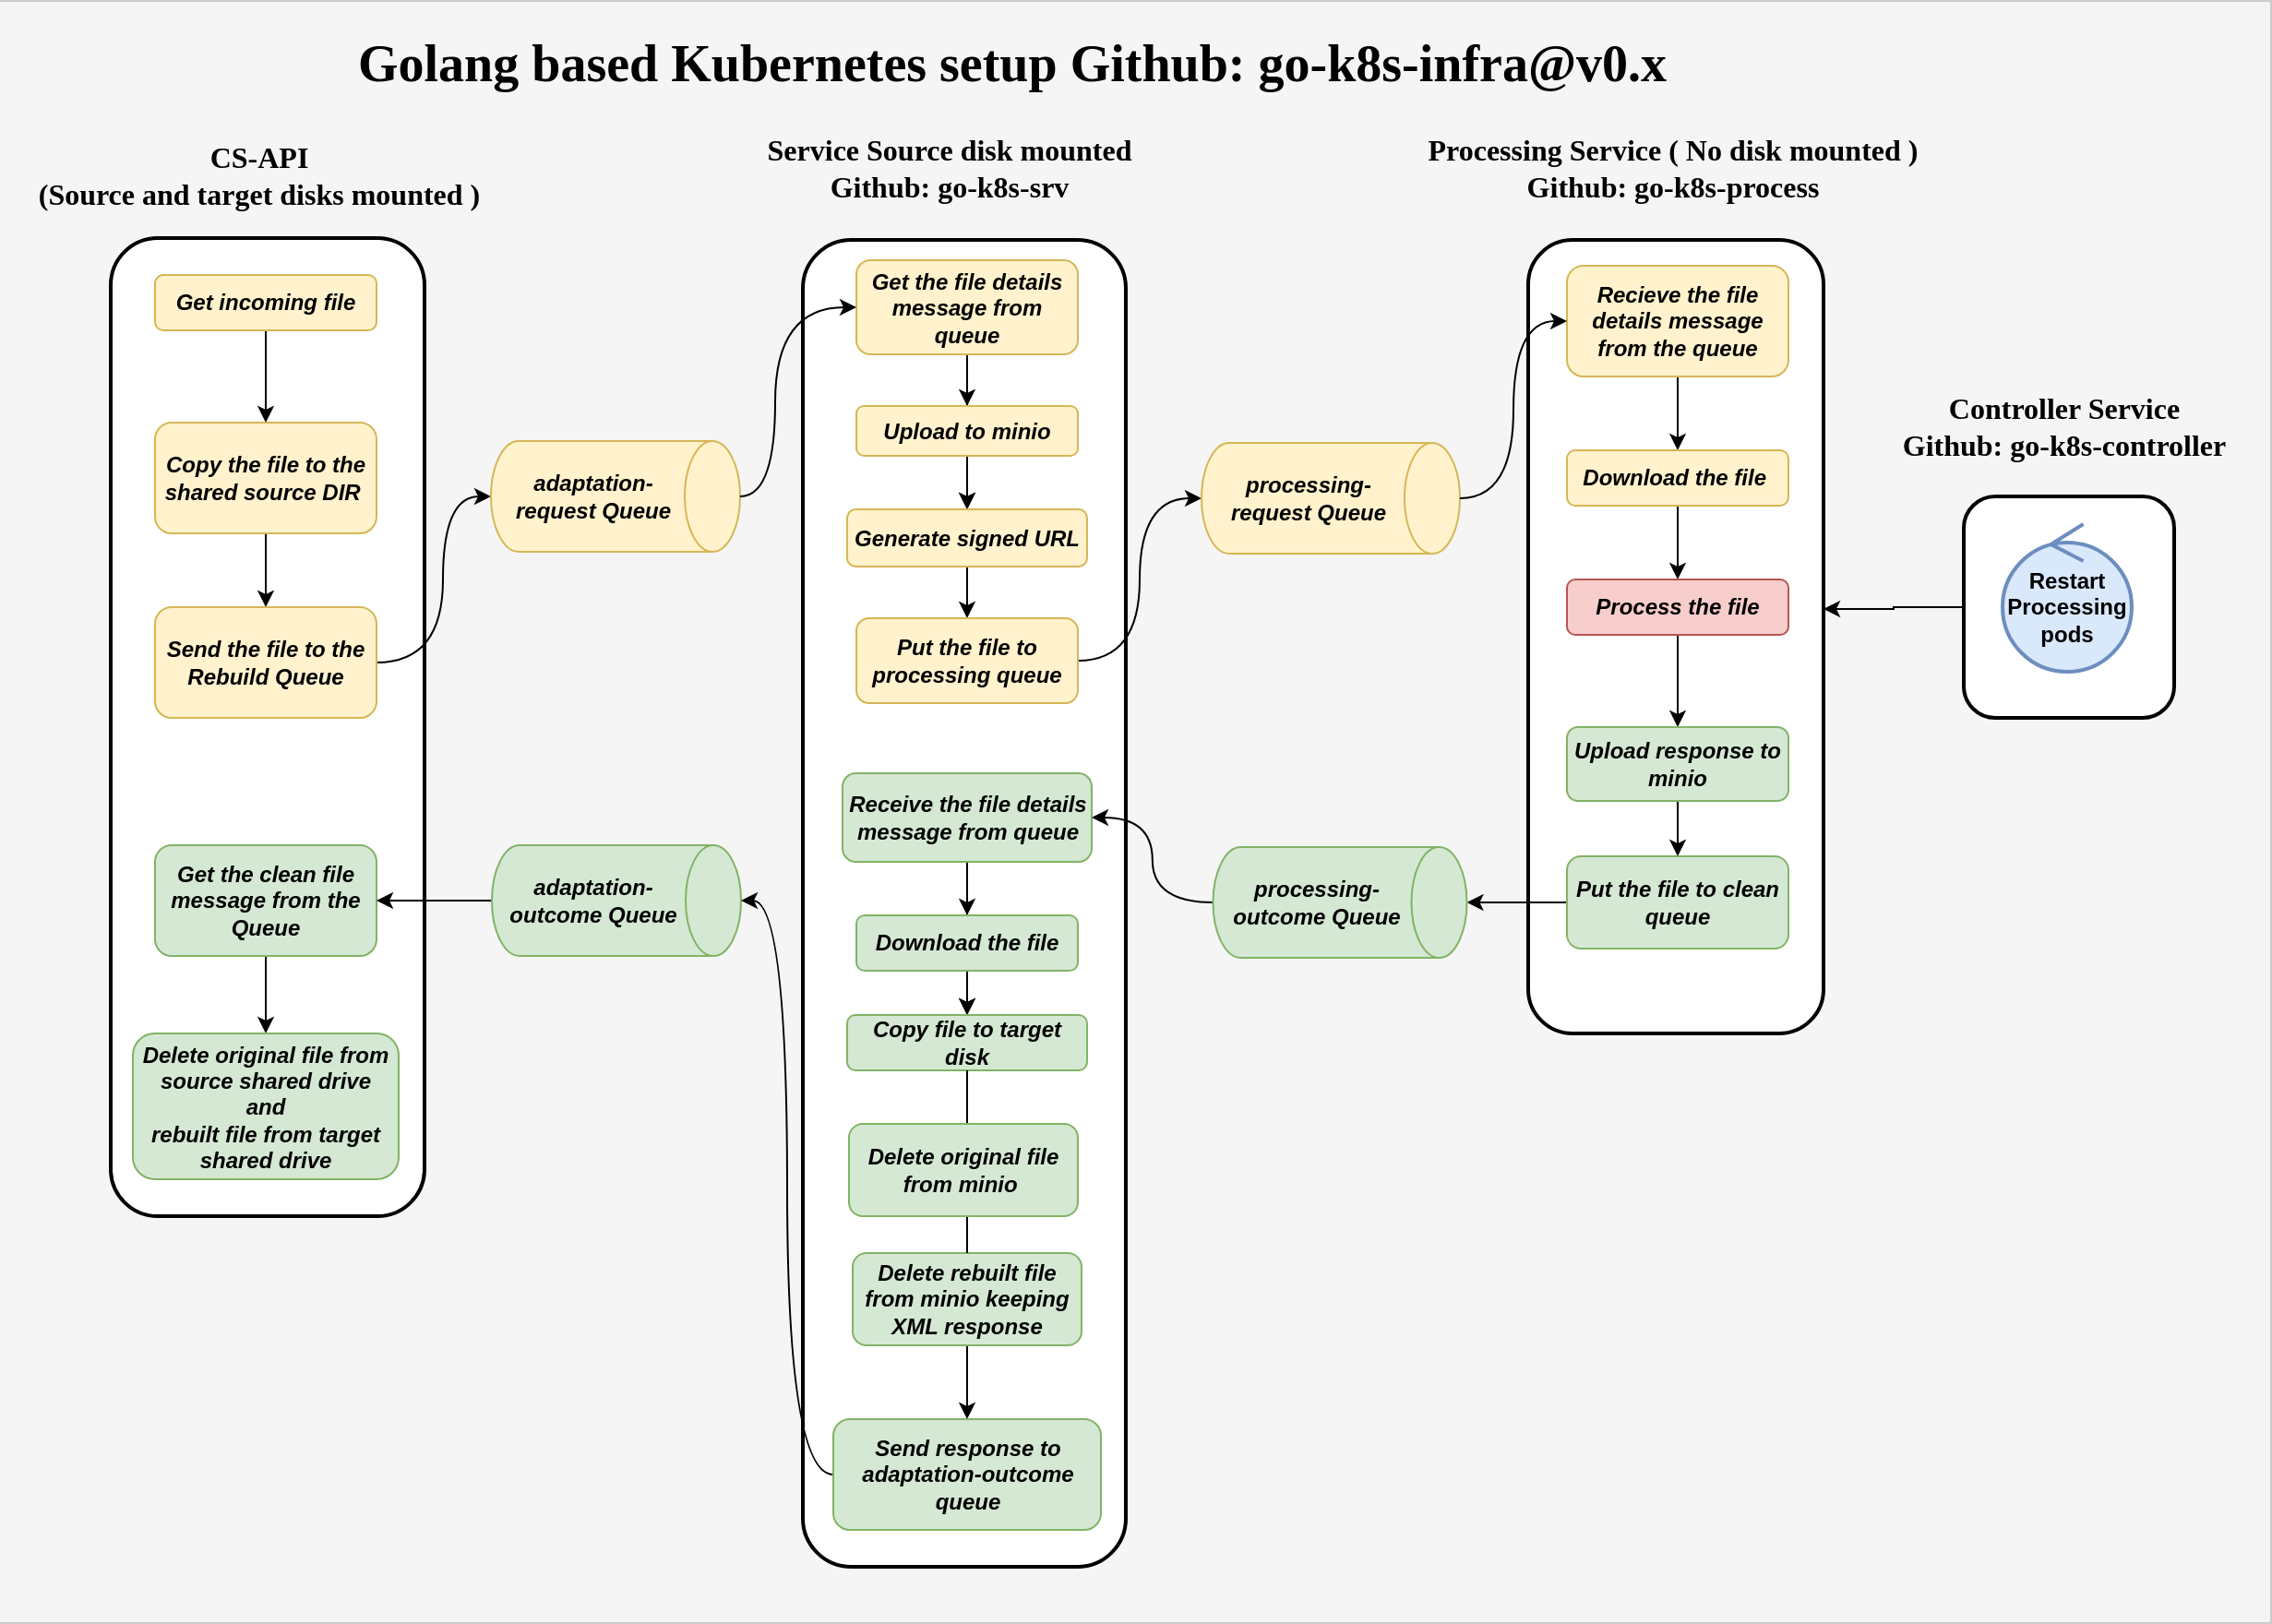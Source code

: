 <mxfile version="14.6.9" type="device"><diagram id="OUAB6stlO3h3QkFjpMtZ" name="Page-1"><mxGraphModel dx="1796" dy="557" grid="1" gridSize="10" guides="1" tooltips="1" connect="1" arrows="1" fold="1" page="1" pageScale="1" pageWidth="850" pageHeight="1100" background="#CCCCCC" math="0" shadow="0"><root><mxCell id="0"/><mxCell id="1" parent="0"/><mxCell id="8nz4fsZNWgNRAmKSpirQ-5" value="" style="whiteSpace=wrap;html=1;direction=south;rounded=0;fontSize=16;fontStyle=1;fillColor=#f5f5f5;fontColor=#333333;strokeColor=none;" parent="1" vertex="1"><mxGeometry x="-620" y="12" width="1230" height="878" as="geometry"/></mxCell><mxCell id="ihkriPqbjsbeXzbRZ3fG-43" style="edgeStyle=orthogonalEdgeStyle;rounded=0;orthogonalLoop=1;jettySize=auto;html=1;exitX=0.5;exitY=1;exitDx=0;exitDy=0;entryX=0.465;entryY=0;entryDx=0;entryDy=0;entryPerimeter=0;" parent="1" source="8nz4fsZNWgNRAmKSpirQ-2" target="aMTZvYFQ-nULHS5TjH6o-54" edge="1"><mxGeometry relative="1" as="geometry"/></mxCell><mxCell id="8nz4fsZNWgNRAmKSpirQ-2" value="" style="whiteSpace=wrap;html=1;direction=south;rounded=1;strokeWidth=2;" parent="1" vertex="1"><mxGeometry x="444" y="280" width="114" height="120" as="geometry"/></mxCell><mxCell id="aMTZvYFQ-nULHS5TjH6o-3" value="" style="whiteSpace=wrap;html=1;direction=south;rounded=1;strokeWidth=2;" parent="1" vertex="1"><mxGeometry x="-560" y="140" width="170" height="530" as="geometry"/></mxCell><mxCell id="aMTZvYFQ-nULHS5TjH6o-39" style="edgeStyle=orthogonalEdgeStyle;orthogonalLoop=1;jettySize=auto;html=1;curved=1;" parent="1" source="aMTZvYFQ-nULHS5TjH6o-4" target="aMTZvYFQ-nULHS5TjH6o-5" edge="1"><mxGeometry relative="1" as="geometry"/></mxCell><mxCell id="aMTZvYFQ-nULHS5TjH6o-4" value="Get incoming file" style="whiteSpace=wrap;html=1;fillColor=#fff2cc;strokeColor=#d6b656;labelBackgroundColor=none;fontStyle=3;fontFamily=Helvetica;rounded=1;" parent="1" vertex="1"><mxGeometry x="-536" y="160" width="120" height="30" as="geometry"/></mxCell><mxCell id="aMTZvYFQ-nULHS5TjH6o-40" value="" style="edgeStyle=orthogonalEdgeStyle;orthogonalLoop=1;jettySize=auto;html=1;curved=1;" parent="1" source="aMTZvYFQ-nULHS5TjH6o-5" target="aMTZvYFQ-nULHS5TjH6o-6" edge="1"><mxGeometry relative="1" as="geometry"/></mxCell><mxCell id="aMTZvYFQ-nULHS5TjH6o-5" value="Copy the file to the shared source DIR&amp;nbsp;" style="whiteSpace=wrap;html=1;fillColor=#fff2cc;strokeColor=#d6b656;fontStyle=3;rounded=1;" parent="1" vertex="1"><mxGeometry x="-536" y="240" width="120" height="60" as="geometry"/></mxCell><mxCell id="aMTZvYFQ-nULHS5TjH6o-23" style="edgeStyle=orthogonalEdgeStyle;orthogonalLoop=1;jettySize=auto;html=1;entryX=0.5;entryY=1;entryDx=0;entryDy=0;entryPerimeter=0;curved=1;" parent="1" source="aMTZvYFQ-nULHS5TjH6o-6" target="aMTZvYFQ-nULHS5TjH6o-21" edge="1"><mxGeometry relative="1" as="geometry"><Array as="points"><mxPoint x="-380" y="370"/><mxPoint x="-380" y="280"/></Array></mxGeometry></mxCell><mxCell id="aMTZvYFQ-nULHS5TjH6o-6" value="Send the file to the Rebuild Queue" style="whiteSpace=wrap;html=1;fillColor=#fff2cc;strokeColor=#d6b656;fontStyle=3;rounded=1;" parent="1" vertex="1"><mxGeometry x="-536" y="340" width="120" height="60" as="geometry"/></mxCell><mxCell id="m2C8zN0oO2I93X0g8RD5-5" style="edgeStyle=orthogonalEdgeStyle;rounded=0;orthogonalLoop=1;jettySize=auto;html=1;entryX=0.5;entryY=0;entryDx=0;entryDy=0;" edge="1" parent="1" source="aMTZvYFQ-nULHS5TjH6o-8" target="m2C8zN0oO2I93X0g8RD5-2"><mxGeometry relative="1" as="geometry"/></mxCell><mxCell id="aMTZvYFQ-nULHS5TjH6o-8" value="Get the clean file message from the Queue" style="whiteSpace=wrap;html=1;fillColor=#d5e8d4;strokeColor=#82b366;fontStyle=3;rounded=1;" parent="1" vertex="1"><mxGeometry x="-536" y="469" width="120" height="60" as="geometry"/></mxCell><mxCell id="aMTZvYFQ-nULHS5TjH6o-9" value="" style="endArrow=classic;html=1;curved=1;strokeColor=none;" parent="1" edge="1"><mxGeometry width="50" height="50" relative="1" as="geometry"><mxPoint x="-230" y="300" as="sourcePoint"/><mxPoint x="-180" y="250" as="targetPoint"/></mxGeometry></mxCell><mxCell id="aMTZvYFQ-nULHS5TjH6o-21" value="adaptation-request Queue" style="shape=cylinder3;whiteSpace=wrap;html=1;boundedLbl=1;backgroundOutline=1;size=15;direction=south;fillColor=#fff2cc;strokeColor=#d6b656;fontStyle=3;rounded=1;" parent="1" vertex="1"><mxGeometry x="-354" y="250" width="135" height="60" as="geometry"/></mxCell><mxCell id="aMTZvYFQ-nULHS5TjH6o-24" value="" style="whiteSpace=wrap;html=1;direction=south;rounded=1;sketch=0;strokeWidth=2;" parent="1" vertex="1"><mxGeometry x="-185" y="141" width="175" height="719" as="geometry"/></mxCell><mxCell id="aMTZvYFQ-nULHS5TjH6o-47" value="" style="edgeStyle=orthogonalEdgeStyle;orthogonalLoop=1;jettySize=auto;html=1;curved=1;" parent="1" source="aMTZvYFQ-nULHS5TjH6o-26" target="aMTZvYFQ-nULHS5TjH6o-30" edge="1"><mxGeometry relative="1" as="geometry"/></mxCell><mxCell id="ihkriPqbjsbeXzbRZ3fG-4" value="" style="edgeStyle=orthogonalEdgeStyle;rounded=0;orthogonalLoop=1;jettySize=auto;html=1;" parent="1" source="aMTZvYFQ-nULHS5TjH6o-26" target="aMTZvYFQ-nULHS5TjH6o-27" edge="1"><mxGeometry relative="1" as="geometry"/></mxCell><mxCell id="aMTZvYFQ-nULHS5TjH6o-26" value="Get the file details message from queue" style="whiteSpace=wrap;html=1;fillColor=#fff2cc;strokeColor=#d6b656;fontStyle=3;rounded=1;" parent="1" vertex="1"><mxGeometry x="-156" y="152" width="120" height="51" as="geometry"/></mxCell><mxCell id="aMTZvYFQ-nULHS5TjH6o-43" value="" style="edgeStyle=orthogonalEdgeStyle;orthogonalLoop=1;jettySize=auto;html=1;curved=1;" parent="1" source="aMTZvYFQ-nULHS5TjH6o-27" target="aMTZvYFQ-nULHS5TjH6o-30" edge="1"><mxGeometry relative="1" as="geometry"/></mxCell><mxCell id="aMTZvYFQ-nULHS5TjH6o-27" value="Upload to minio" style="whiteSpace=wrap;html=1;fillColor=#fff2cc;strokeColor=#d6b656;fontStyle=3;rounded=1;" parent="1" vertex="1"><mxGeometry x="-156" y="231" width="120" height="27" as="geometry"/></mxCell><mxCell id="aMTZvYFQ-nULHS5TjH6o-44" value="" style="edgeStyle=orthogonalEdgeStyle;orthogonalLoop=1;jettySize=auto;html=1;curved=1;" parent="1" source="aMTZvYFQ-nULHS5TjH6o-30" target="aMTZvYFQ-nULHS5TjH6o-31" edge="1"><mxGeometry relative="1" as="geometry"/></mxCell><mxCell id="aMTZvYFQ-nULHS5TjH6o-30" value="Generate signed URL" style="whiteSpace=wrap;html=1;fillColor=#fff2cc;strokeColor=#d6b656;fontStyle=3;rounded=1;" parent="1" vertex="1"><mxGeometry x="-161" y="287" width="130" height="31" as="geometry"/></mxCell><mxCell id="ihkriPqbjsbeXzbRZ3fG-46" style="edgeStyle=orthogonalEdgeStyle;curved=1;orthogonalLoop=1;jettySize=auto;html=1;exitX=1;exitY=0.5;exitDx=0;exitDy=0;entryX=0.5;entryY=1;entryDx=0;entryDy=0;entryPerimeter=0;" parent="1" source="aMTZvYFQ-nULHS5TjH6o-31" target="aMTZvYFQ-nULHS5TjH6o-48" edge="1"><mxGeometry relative="1" as="geometry"/></mxCell><mxCell id="aMTZvYFQ-nULHS5TjH6o-31" value="Put the file to processing queue" style="whiteSpace=wrap;html=1;fillColor=#fff2cc;strokeColor=#d6b656;fontStyle=3;rounded=1;" parent="1" vertex="1"><mxGeometry x="-156" y="346" width="120" height="46" as="geometry"/></mxCell><mxCell id="aMTZvYFQ-nULHS5TjH6o-48" value="processing-request Queue" style="shape=cylinder3;whiteSpace=wrap;html=1;boundedLbl=1;backgroundOutline=1;size=15;direction=south;fillColor=#fff2cc;strokeColor=#d6b656;fontStyle=3;rounded=1;" parent="1" vertex="1"><mxGeometry x="31" y="251" width="140" height="60" as="geometry"/></mxCell><mxCell id="ihkriPqbjsbeXzbRZ3fG-21" style="edgeStyle=orthogonalEdgeStyle;curved=1;orthogonalLoop=1;jettySize=auto;html=1;exitX=0.5;exitY=1;exitDx=0;exitDy=0;exitPerimeter=0;entryX=1;entryY=0.5;entryDx=0;entryDy=0;" parent="1" source="aMTZvYFQ-nULHS5TjH6o-52" target="aMTZvYFQ-nULHS5TjH6o-8" edge="1"><mxGeometry relative="1" as="geometry"/></mxCell><mxCell id="aMTZvYFQ-nULHS5TjH6o-52" value="adaptation-outcome Queue" style="shape=cylinder3;whiteSpace=wrap;html=1;boundedLbl=1;backgroundOutline=1;size=15;direction=south;fillColor=#d5e8d4;strokeColor=#82b366;rounded=1;fontStyle=3" parent="1" vertex="1"><mxGeometry x="-353.5" y="469" width="135" height="60" as="geometry"/></mxCell><mxCell id="aMTZvYFQ-nULHS5TjH6o-54" value="" style="whiteSpace=wrap;html=1;direction=south;rounded=1;strokeWidth=2;" parent="1" vertex="1"><mxGeometry x="208" y="141" width="160" height="430" as="geometry"/></mxCell><mxCell id="ihkriPqbjsbeXzbRZ3fG-32" style="edgeStyle=orthogonalEdgeStyle;curved=1;orthogonalLoop=1;jettySize=auto;html=1;exitX=0.5;exitY=1;exitDx=0;exitDy=0;entryX=0.5;entryY=0;entryDx=0;entryDy=0;" parent="1" source="aMTZvYFQ-nULHS5TjH6o-55" target="aMTZvYFQ-nULHS5TjH6o-56" edge="1"><mxGeometry relative="1" as="geometry"/></mxCell><mxCell id="aMTZvYFQ-nULHS5TjH6o-55" value="Recieve the file details message from the queue" style="whiteSpace=wrap;html=1;fillColor=#fff2cc;strokeColor=#d6b656;fontStyle=3;rounded=1;" parent="1" vertex="1"><mxGeometry x="229" y="155" width="120" height="60" as="geometry"/></mxCell><mxCell id="ihkriPqbjsbeXzbRZ3fG-33" style="edgeStyle=orthogonalEdgeStyle;curved=1;orthogonalLoop=1;jettySize=auto;html=1;exitX=0.5;exitY=1;exitDx=0;exitDy=0;" parent="1" source="aMTZvYFQ-nULHS5TjH6o-56" target="aMTZvYFQ-nULHS5TjH6o-57" edge="1"><mxGeometry relative="1" as="geometry"/></mxCell><mxCell id="aMTZvYFQ-nULHS5TjH6o-56" value="Download the file&amp;nbsp;" style="whiteSpace=wrap;html=1;fillColor=#fff2cc;strokeColor=#d6b656;fontStyle=3;rounded=1;" parent="1" vertex="1"><mxGeometry x="229" y="255" width="120" height="30" as="geometry"/></mxCell><mxCell id="ihkriPqbjsbeXzbRZ3fG-41" style="edgeStyle=orthogonalEdgeStyle;rounded=0;orthogonalLoop=1;jettySize=auto;html=1;exitX=0.5;exitY=1;exitDx=0;exitDy=0;" parent="1" source="aMTZvYFQ-nULHS5TjH6o-57" target="aMTZvYFQ-nULHS5TjH6o-60" edge="1"><mxGeometry relative="1" as="geometry"/></mxCell><mxCell id="aMTZvYFQ-nULHS5TjH6o-57" value="Process the file" style="whiteSpace=wrap;html=1;fillColor=#f8cecc;strokeColor=#b85450;fontStyle=3;rounded=1;" parent="1" vertex="1"><mxGeometry x="229" y="325" width="120" height="30" as="geometry"/></mxCell><mxCell id="aMTZvYFQ-nULHS5TjH6o-78" style="edgeStyle=orthogonalEdgeStyle;orthogonalLoop=1;jettySize=auto;html=1;entryX=0.5;entryY=0;entryDx=0;entryDy=0;entryPerimeter=0;curved=1;" parent="1" source="aMTZvYFQ-nULHS5TjH6o-58" target="aMTZvYFQ-nULHS5TjH6o-67" edge="1"><mxGeometry relative="1" as="geometry"/></mxCell><mxCell id="aMTZvYFQ-nULHS5TjH6o-58" value="Put the file to clean queue" style="whiteSpace=wrap;html=1;fillColor=#d5e8d4;strokeColor=#82b366;fontStyle=3;labelBorderColor=none;rounded=1;" parent="1" vertex="1"><mxGeometry x="229" y="475" width="120" height="50" as="geometry"/></mxCell><mxCell id="aMTZvYFQ-nULHS5TjH6o-82" value="" style="edgeStyle=orthogonalEdgeStyle;orthogonalLoop=1;jettySize=auto;html=1;curved=1;" parent="1" source="aMTZvYFQ-nULHS5TjH6o-60" target="aMTZvYFQ-nULHS5TjH6o-58" edge="1"><mxGeometry relative="1" as="geometry"/></mxCell><mxCell id="aMTZvYFQ-nULHS5TjH6o-60" value="Upload response to minio" style="whiteSpace=wrap;html=1;fillColor=#d5e8d4;strokeColor=#82b366;fontStyle=3;rounded=1;" parent="1" vertex="1"><mxGeometry x="229" y="405" width="120" height="40" as="geometry"/></mxCell><mxCell id="aMTZvYFQ-nULHS5TjH6o-61" style="edgeStyle=orthogonalEdgeStyle;orthogonalLoop=1;jettySize=auto;html=1;exitX=1;exitY=0.5;exitDx=0;exitDy=0;curved=1;" parent="1" source="aMTZvYFQ-nULHS5TjH6o-54" target="aMTZvYFQ-nULHS5TjH6o-54" edge="1"><mxGeometry relative="1" as="geometry"/></mxCell><mxCell id="ihkriPqbjsbeXzbRZ3fG-26" style="edgeStyle=orthogonalEdgeStyle;curved=1;orthogonalLoop=1;jettySize=auto;html=1;exitX=0.5;exitY=1;exitDx=0;exitDy=0;entryX=0.5;entryY=0;entryDx=0;entryDy=0;" parent="1" source="aMTZvYFQ-nULHS5TjH6o-63" target="aMTZvYFQ-nULHS5TjH6o-64" edge="1"><mxGeometry relative="1" as="geometry"/></mxCell><mxCell id="y68MqqHQafVXvjBGqz5u-3" value="" style="edgeStyle=orthogonalEdgeStyle;rounded=0;orthogonalLoop=1;jettySize=auto;html=1;" parent="1" source="aMTZvYFQ-nULHS5TjH6o-63" target="aMTZvYFQ-nULHS5TjH6o-65" edge="1"><mxGeometry relative="1" as="geometry"/></mxCell><mxCell id="aMTZvYFQ-nULHS5TjH6o-63" value="Receive the file details message from queue" style="whiteSpace=wrap;html=1;fillColor=#d5e8d4;strokeColor=#82b366;fontStyle=3;rounded=1;" parent="1" vertex="1"><mxGeometry x="-163.5" y="430" width="135" height="48" as="geometry"/></mxCell><mxCell id="aMTZvYFQ-nULHS5TjH6o-74" value="" style="edgeStyle=orthogonalEdgeStyle;orthogonalLoop=1;jettySize=auto;html=1;curved=1;" parent="1" source="aMTZvYFQ-nULHS5TjH6o-64" target="aMTZvYFQ-nULHS5TjH6o-65" edge="1"><mxGeometry relative="1" as="geometry"/></mxCell><mxCell id="aMTZvYFQ-nULHS5TjH6o-64" value="Download the file" style="whiteSpace=wrap;html=1;fillColor=#d5e8d4;strokeColor=#82b366;fontStyle=3;rounded=1;" parent="1" vertex="1"><mxGeometry x="-156" y="507" width="120" height="30" as="geometry"/></mxCell><mxCell id="aMTZvYFQ-nULHS5TjH6o-76" value="" style="edgeStyle=orthogonalEdgeStyle;orthogonalLoop=1;jettySize=auto;html=1;curved=1;startArrow=none;" parent="1" source="y68MqqHQafVXvjBGqz5u-1" target="aMTZvYFQ-nULHS5TjH6o-66" edge="1"><mxGeometry relative="1" as="geometry"/></mxCell><mxCell id="aMTZvYFQ-nULHS5TjH6o-65" value="Copy file to target disk" style="whiteSpace=wrap;html=1;fillColor=#d5e8d4;strokeColor=#82b366;fontStyle=3;rounded=1;" parent="1" vertex="1"><mxGeometry x="-161" y="561" width="130" height="30" as="geometry"/></mxCell><mxCell id="ihkriPqbjsbeXzbRZ3fG-27" style="edgeStyle=orthogonalEdgeStyle;curved=1;orthogonalLoop=1;jettySize=auto;html=1;exitX=0;exitY=0.5;exitDx=0;exitDy=0;entryX=0.5;entryY=0;entryDx=0;entryDy=0;entryPerimeter=0;" parent="1" source="aMTZvYFQ-nULHS5TjH6o-66" target="aMTZvYFQ-nULHS5TjH6o-52" edge="1"><mxGeometry relative="1" as="geometry"/></mxCell><mxCell id="aMTZvYFQ-nULHS5TjH6o-66" value="Send response to adaptation-outcome queue" style="whiteSpace=wrap;html=1;fillColor=#d5e8d4;strokeColor=#82b366;fontStyle=3;rounded=1;" parent="1" vertex="1"><mxGeometry x="-168.5" y="780" width="145" height="60" as="geometry"/></mxCell><mxCell id="ihkriPqbjsbeXzbRZ3fG-47" style="edgeStyle=orthogonalEdgeStyle;curved=1;orthogonalLoop=1;jettySize=auto;html=1;exitX=0.5;exitY=1;exitDx=0;exitDy=0;exitPerimeter=0;entryX=1;entryY=0.5;entryDx=0;entryDy=0;" parent="1" source="aMTZvYFQ-nULHS5TjH6o-67" target="aMTZvYFQ-nULHS5TjH6o-63" edge="1"><mxGeometry relative="1" as="geometry"/></mxCell><mxCell id="aMTZvYFQ-nULHS5TjH6o-67" value="processing-outcome Queue" style="shape=cylinder3;whiteSpace=wrap;html=1;boundedLbl=1;backgroundOutline=1;size=15;direction=south;fillColor=#d5e8d4;strokeColor=#82b366;fontStyle=3;rounded=1;" parent="1" vertex="1"><mxGeometry x="37.25" y="470" width="137.5" height="60" as="geometry"/></mxCell><mxCell id="aMTZvYFQ-nULHS5TjH6o-87" value="CS-API&lt;br&gt;(Source and target disks mounted )" style="text;html=1;align=center;verticalAlign=middle;resizable=0;points=[];autosize=1;gradientColor=none;fontFamily=Times New Roman;fontSize=16;fontStyle=1;rounded=1;" parent="1" vertex="1"><mxGeometry x="-605" y="86" width="250" height="40" as="geometry"/></mxCell><mxCell id="aMTZvYFQ-nULHS5TjH6o-88" value="Service Source disk mounted&lt;br&gt;Github: go-k8s-srv" style="text;html=1;align=center;verticalAlign=middle;resizable=0;points=[];autosize=1;fontSize=16;fontFamily=Times New Roman;fontStyle=1;rounded=1;" parent="1" vertex="1"><mxGeometry x="-211" y="82" width="210" height="40" as="geometry"/></mxCell><mxCell id="aMTZvYFQ-nULHS5TjH6o-89" value="Processing Service ( No disk mounted )&lt;br&gt;Github: go-k8s-process" style="text;html=1;align=center;verticalAlign=middle;resizable=0;points=[];autosize=1;fontSize=16;fontFamily=Times New Roman;gradientColor=none;fontStyle=1;rounded=1;" parent="1" vertex="1"><mxGeometry x="146" y="82" width="280" height="40" as="geometry"/></mxCell><mxCell id="8nz4fsZNWgNRAmKSpirQ-1" value="&lt;b&gt;Restart&lt;br&gt;Processing&lt;br&gt;pods&lt;/b&gt;" style="ellipse;shape=umlControl;whiteSpace=wrap;html=1;fillColor=#dae8fc;strokeWidth=2;perimeterSpacing=0;strokeColor=#6c8ebf;" parent="1" vertex="1"><mxGeometry x="465" y="295" width="70" height="80" as="geometry"/></mxCell><mxCell id="8nz4fsZNWgNRAmKSpirQ-3" value="Controller Service&lt;br&gt;Github: go-k8s-controller" style="text;html=1;align=center;verticalAlign=middle;resizable=0;points=[];autosize=1;fontSize=16;fontFamily=Times New Roman;gradientColor=none;fontStyle=1;rounded=1;" parent="1" vertex="1"><mxGeometry x="403" y="222" width="190" height="40" as="geometry"/></mxCell><mxCell id="8nz4fsZNWgNRAmKSpirQ-6" value="&lt;font style=&quot;font-size: 28px&quot;&gt;Golang based Kubernetes setup Github: go-k8s-infra@v0.x&lt;/font&gt;" style="text;html=1;align=center;verticalAlign=middle;resizable=0;points=[];autosize=1;fontSize=16;fontFamily=Times New Roman;fontStyle=1;rounded=1;arcSize=0;" parent="1" vertex="1"><mxGeometry x="-432" y="30" width="720" height="30" as="geometry"/></mxCell><mxCell id="aMTZvYFQ-nULHS5TjH6o-37" style="edgeStyle=orthogonalEdgeStyle;orthogonalLoop=1;jettySize=auto;html=1;entryX=0;entryY=0.5;entryDx=0;entryDy=0;curved=1;" parent="1" source="aMTZvYFQ-nULHS5TjH6o-21" target="aMTZvYFQ-nULHS5TjH6o-26" edge="1"><mxGeometry relative="1" as="geometry"><Array as="points"><mxPoint x="-200" y="280"/><mxPoint x="-200" y="178"/></Array></mxGeometry></mxCell><mxCell id="ihkriPqbjsbeXzbRZ3fG-30" style="edgeStyle=orthogonalEdgeStyle;curved=1;orthogonalLoop=1;jettySize=auto;html=1;exitX=0.5;exitY=0;exitDx=0;exitDy=0;exitPerimeter=0;entryX=0;entryY=0.5;entryDx=0;entryDy=0;" parent="1" source="aMTZvYFQ-nULHS5TjH6o-48" target="aMTZvYFQ-nULHS5TjH6o-55" edge="1"><mxGeometry relative="1" as="geometry"/></mxCell><mxCell id="y68MqqHQafVXvjBGqz5u-1" value="Delete rebuilt file from minio keeping XML response" style="whiteSpace=wrap;html=1;fillColor=#d5e8d4;strokeColor=#82b366;fontStyle=3;rounded=1;" parent="1" vertex="1"><mxGeometry x="-158" y="690" width="124" height="50" as="geometry"/></mxCell><mxCell id="y68MqqHQafVXvjBGqz5u-2" value="" style="edgeStyle=orthogonalEdgeStyle;orthogonalLoop=1;jettySize=auto;html=1;curved=1;endArrow=none;" parent="1" source="aMTZvYFQ-nULHS5TjH6o-65" target="y68MqqHQafVXvjBGqz5u-1" edge="1"><mxGeometry relative="1" as="geometry"><mxPoint x="-96" y="591" as="sourcePoint"/><mxPoint x="-96" y="720" as="targetPoint"/></mxGeometry></mxCell><mxCell id="m2C8zN0oO2I93X0g8RD5-2" value="Delete original file from source&amp;nbsp;shared drive&lt;br&gt;and &lt;br&gt;rebuilt file from target shared drive" style="whiteSpace=wrap;html=1;fillColor=#d5e8d4;strokeColor=#82b366;fontStyle=3;rounded=1;" vertex="1" parent="1"><mxGeometry x="-548" y="571" width="144" height="79" as="geometry"/></mxCell><mxCell id="m2C8zN0oO2I93X0g8RD5-6" value="Delete original file from minio&amp;nbsp;" style="whiteSpace=wrap;html=1;fillColor=#d5e8d4;strokeColor=#82b366;fontStyle=3;rounded=1;" vertex="1" parent="1"><mxGeometry x="-160" y="620" width="124" height="50" as="geometry"/></mxCell></root></mxGraphModel></diagram></mxfile>